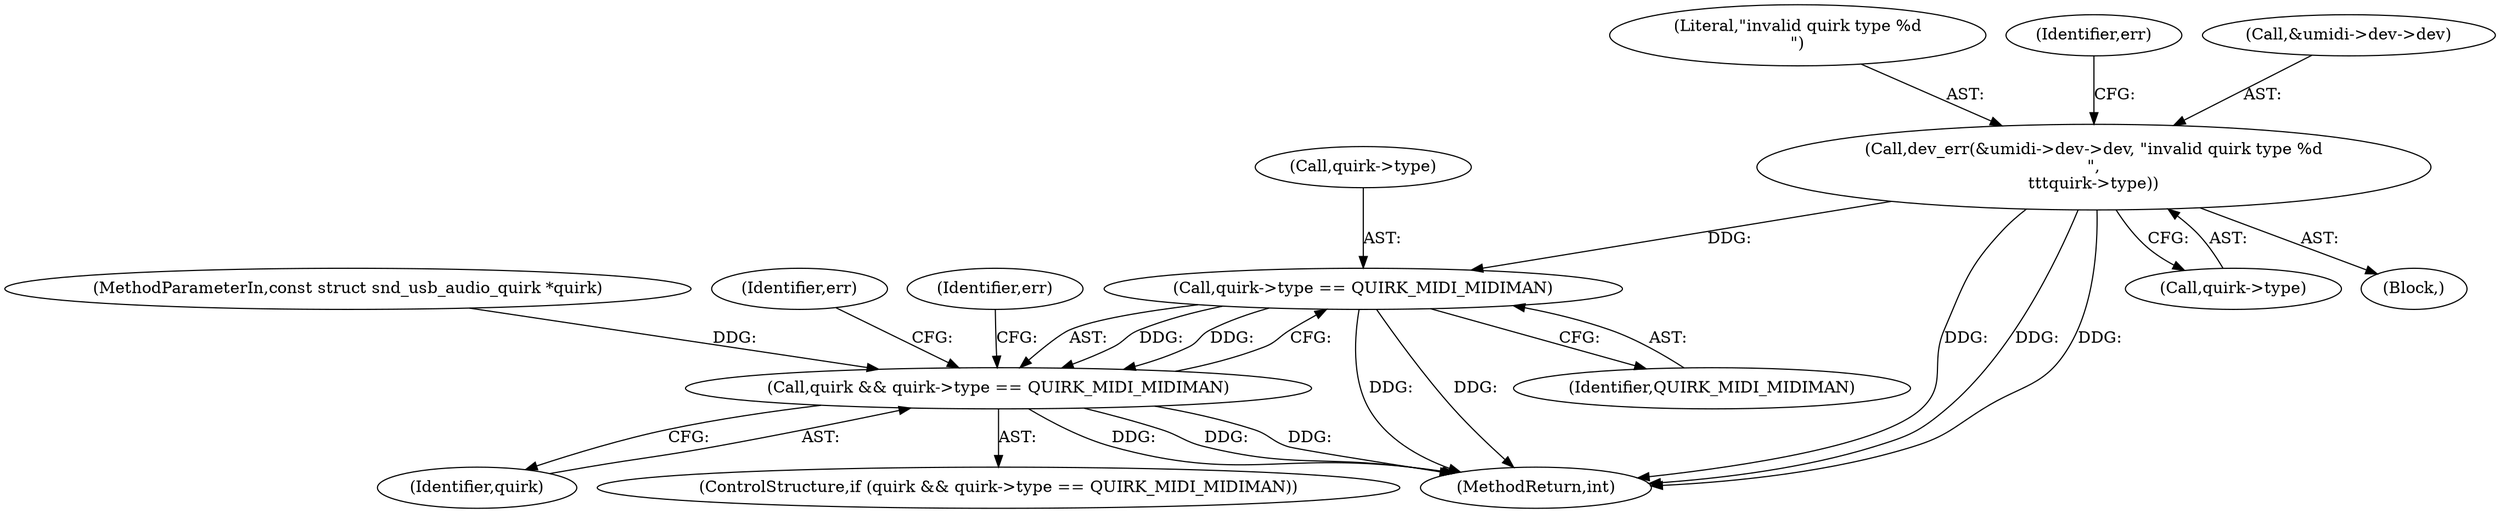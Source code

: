 digraph "0_linux_07d86ca93db7e5cdf4743564d98292042ec21af7@pointer" {
"1000459" [label="(Call,dev_err(&umidi->dev->dev, \"invalid quirk type %d\n\",\n\t\t\tquirk->type))"];
"1000534" [label="(Call,quirk->type == QUIRK_MIDI_MIDIMAN)"];
"1000532" [label="(Call,quirk && quirk->type == QUIRK_MIDI_MIDIMAN)"];
"1000533" [label="(Identifier,quirk)"];
"1000466" [label="(Literal,\"invalid quirk type %d\n\")"];
"1000113" [label="(MethodParameterIn,const struct snd_usb_audio_quirk *quirk)"];
"1000532" [label="(Call,quirk && quirk->type == QUIRK_MIDI_MIDIMAN)"];
"1000471" [label="(Identifier,err)"];
"1000540" [label="(Identifier,err)"];
"1000534" [label="(Call,quirk->type == QUIRK_MIDI_MIDIMAN)"];
"1000535" [label="(Call,quirk->type)"];
"1000531" [label="(ControlStructure,if (quirk && quirk->type == QUIRK_MIDI_MIDIMAN))"];
"1000459" [label="(Call,dev_err(&umidi->dev->dev, \"invalid quirk type %d\n\",\n\t\t\tquirk->type))"];
"1000572" [label="(MethodReturn,int)"];
"1000549" [label="(Identifier,err)"];
"1000467" [label="(Call,quirk->type)"];
"1000538" [label="(Identifier,QUIRK_MIDI_MIDIMAN)"];
"1000460" [label="(Call,&umidi->dev->dev)"];
"1000218" [label="(Block,)"];
"1000459" -> "1000218"  [label="AST: "];
"1000459" -> "1000467"  [label="CFG: "];
"1000460" -> "1000459"  [label="AST: "];
"1000466" -> "1000459"  [label="AST: "];
"1000467" -> "1000459"  [label="AST: "];
"1000471" -> "1000459"  [label="CFG: "];
"1000459" -> "1000572"  [label="DDG: "];
"1000459" -> "1000572"  [label="DDG: "];
"1000459" -> "1000572"  [label="DDG: "];
"1000459" -> "1000534"  [label="DDG: "];
"1000534" -> "1000532"  [label="AST: "];
"1000534" -> "1000538"  [label="CFG: "];
"1000535" -> "1000534"  [label="AST: "];
"1000538" -> "1000534"  [label="AST: "];
"1000532" -> "1000534"  [label="CFG: "];
"1000534" -> "1000572"  [label="DDG: "];
"1000534" -> "1000572"  [label="DDG: "];
"1000534" -> "1000532"  [label="DDG: "];
"1000534" -> "1000532"  [label="DDG: "];
"1000532" -> "1000531"  [label="AST: "];
"1000532" -> "1000533"  [label="CFG: "];
"1000533" -> "1000532"  [label="AST: "];
"1000540" -> "1000532"  [label="CFG: "];
"1000549" -> "1000532"  [label="CFG: "];
"1000532" -> "1000572"  [label="DDG: "];
"1000532" -> "1000572"  [label="DDG: "];
"1000532" -> "1000572"  [label="DDG: "];
"1000113" -> "1000532"  [label="DDG: "];
}
